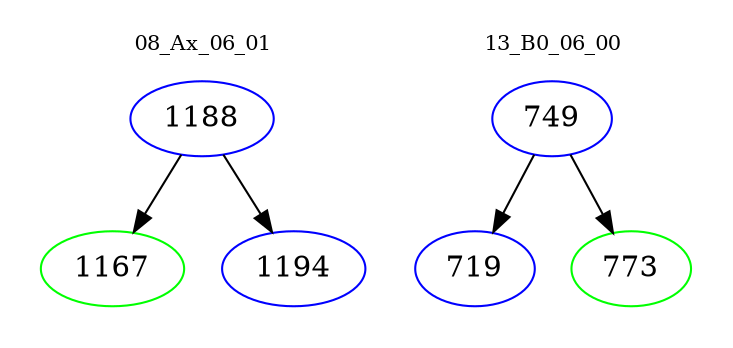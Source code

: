 digraph{
subgraph cluster_0 {
color = white
label = "08_Ax_06_01";
fontsize=10;
T0_1188 [label="1188", color="blue"]
T0_1188 -> T0_1167 [color="black"]
T0_1167 [label="1167", color="green"]
T0_1188 -> T0_1194 [color="black"]
T0_1194 [label="1194", color="blue"]
}
subgraph cluster_1 {
color = white
label = "13_B0_06_00";
fontsize=10;
T1_749 [label="749", color="blue"]
T1_749 -> T1_719 [color="black"]
T1_719 [label="719", color="blue"]
T1_749 -> T1_773 [color="black"]
T1_773 [label="773", color="green"]
}
}
